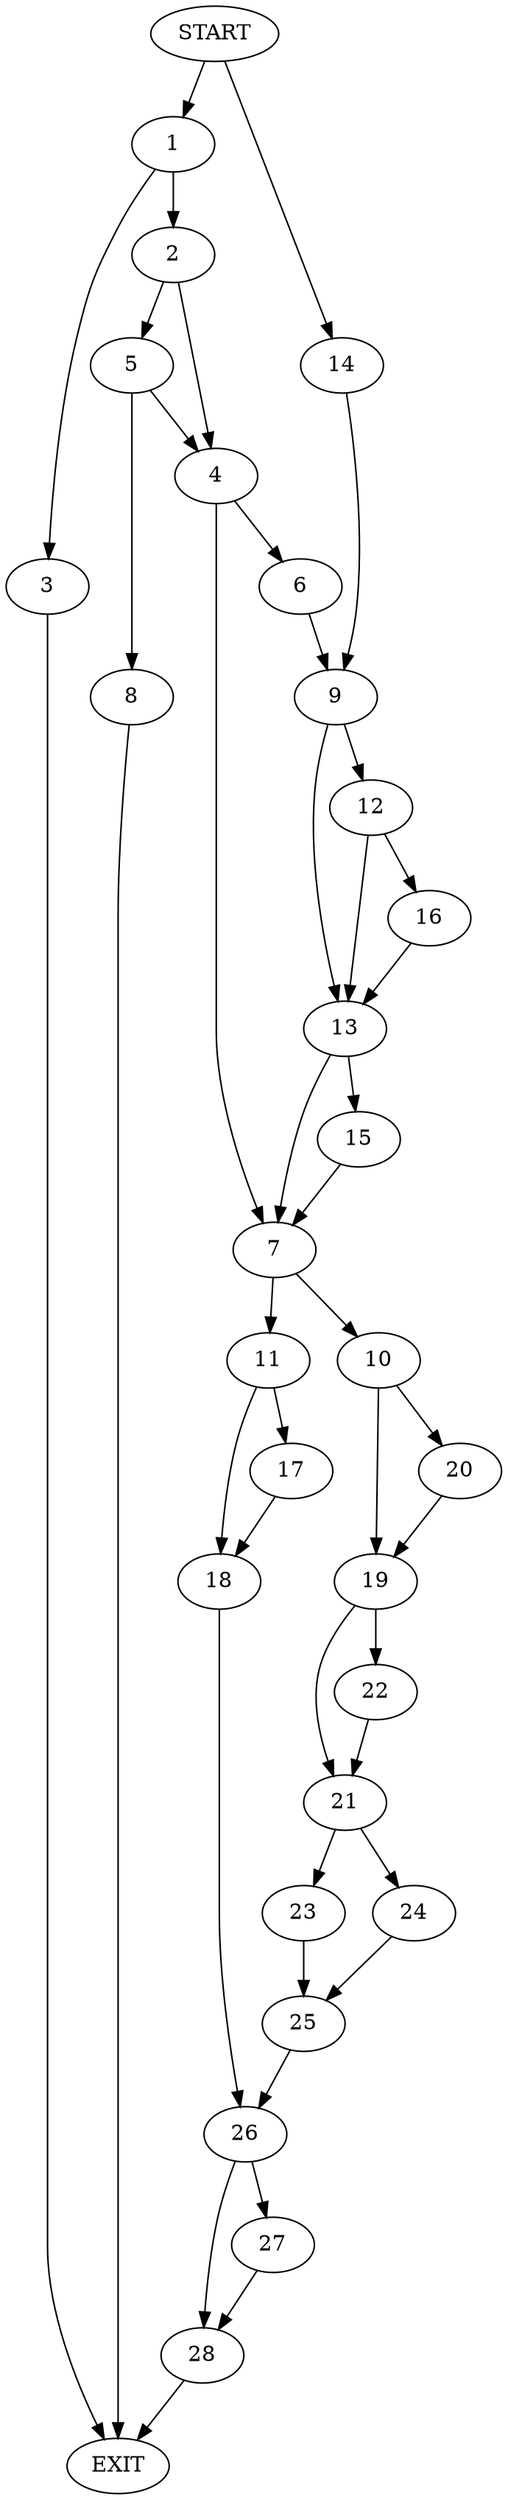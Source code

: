 digraph {
0 [label="START"]
29 [label="EXIT"]
0 -> 1
1 -> 2
1 -> 3
2 -> 4
2 -> 5
3 -> 29
4 -> 6
4 -> 7
5 -> 8
5 -> 4
8 -> 29
6 -> 9
7 -> 10
7 -> 11
9 -> 12
9 -> 13
0 -> 14
14 -> 9
13 -> 15
13 -> 7
12 -> 16
12 -> 13
16 -> 13
15 -> 7
11 -> 17
11 -> 18
10 -> 19
10 -> 20
19 -> 21
19 -> 22
20 -> 19
22 -> 21
21 -> 23
21 -> 24
24 -> 25
23 -> 25
25 -> 26
26 -> 27
26 -> 28
17 -> 18
18 -> 26
27 -> 28
28 -> 29
}
